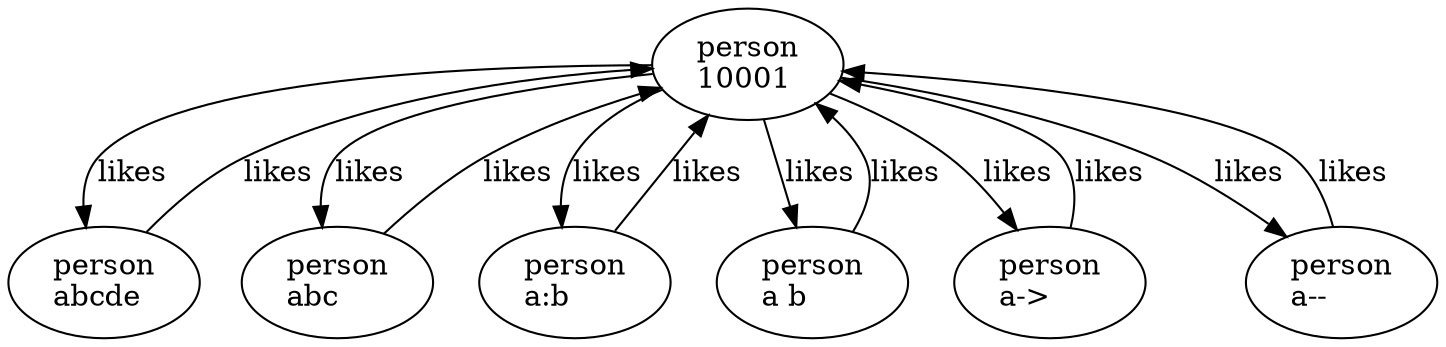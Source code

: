 digraph "output/id" {
"10001" [label="person\l10001\l" name="A"]
"abcde" [label="person\labcde\l" name="B"]
"abc" [label="person\labc\l" name="C"]
"a:b" [label="person\la:b\l" name="D"]
"a b" [label="person\la b\l" name="E"]
"a->" [label="person\la->\l" name="F"]
"10001" -> "abcde" [label="likes\l" since="2010"]
"10001" -> "abc" [label="likes\l" since="2010"]
"10001" -> "a:b" [label="likes\l" since="2010"]
"10001" -> "a b" [label="likes\l" since="2010"]
"a--" [label="person\la--\l" name="G"]
"10001" -> "a->" [label="likes\l" since="2010"]
"10001" -> "a--" [label="likes\l" since="2010"]
"abcde" -> "10001" [label="likes\l" since="2010"]
"abc" -> "10001" [label="likes\l" since="2010"]
"a:b" -> "10001" [label="likes\l" since="2010"]
"a b" -> "10001" [label="likes\l" since="2010"]
"a->" -> "10001" [label="likes\l" since="2010"]
"a--" -> "10001" [label="likes\l" since="2010"]
}
